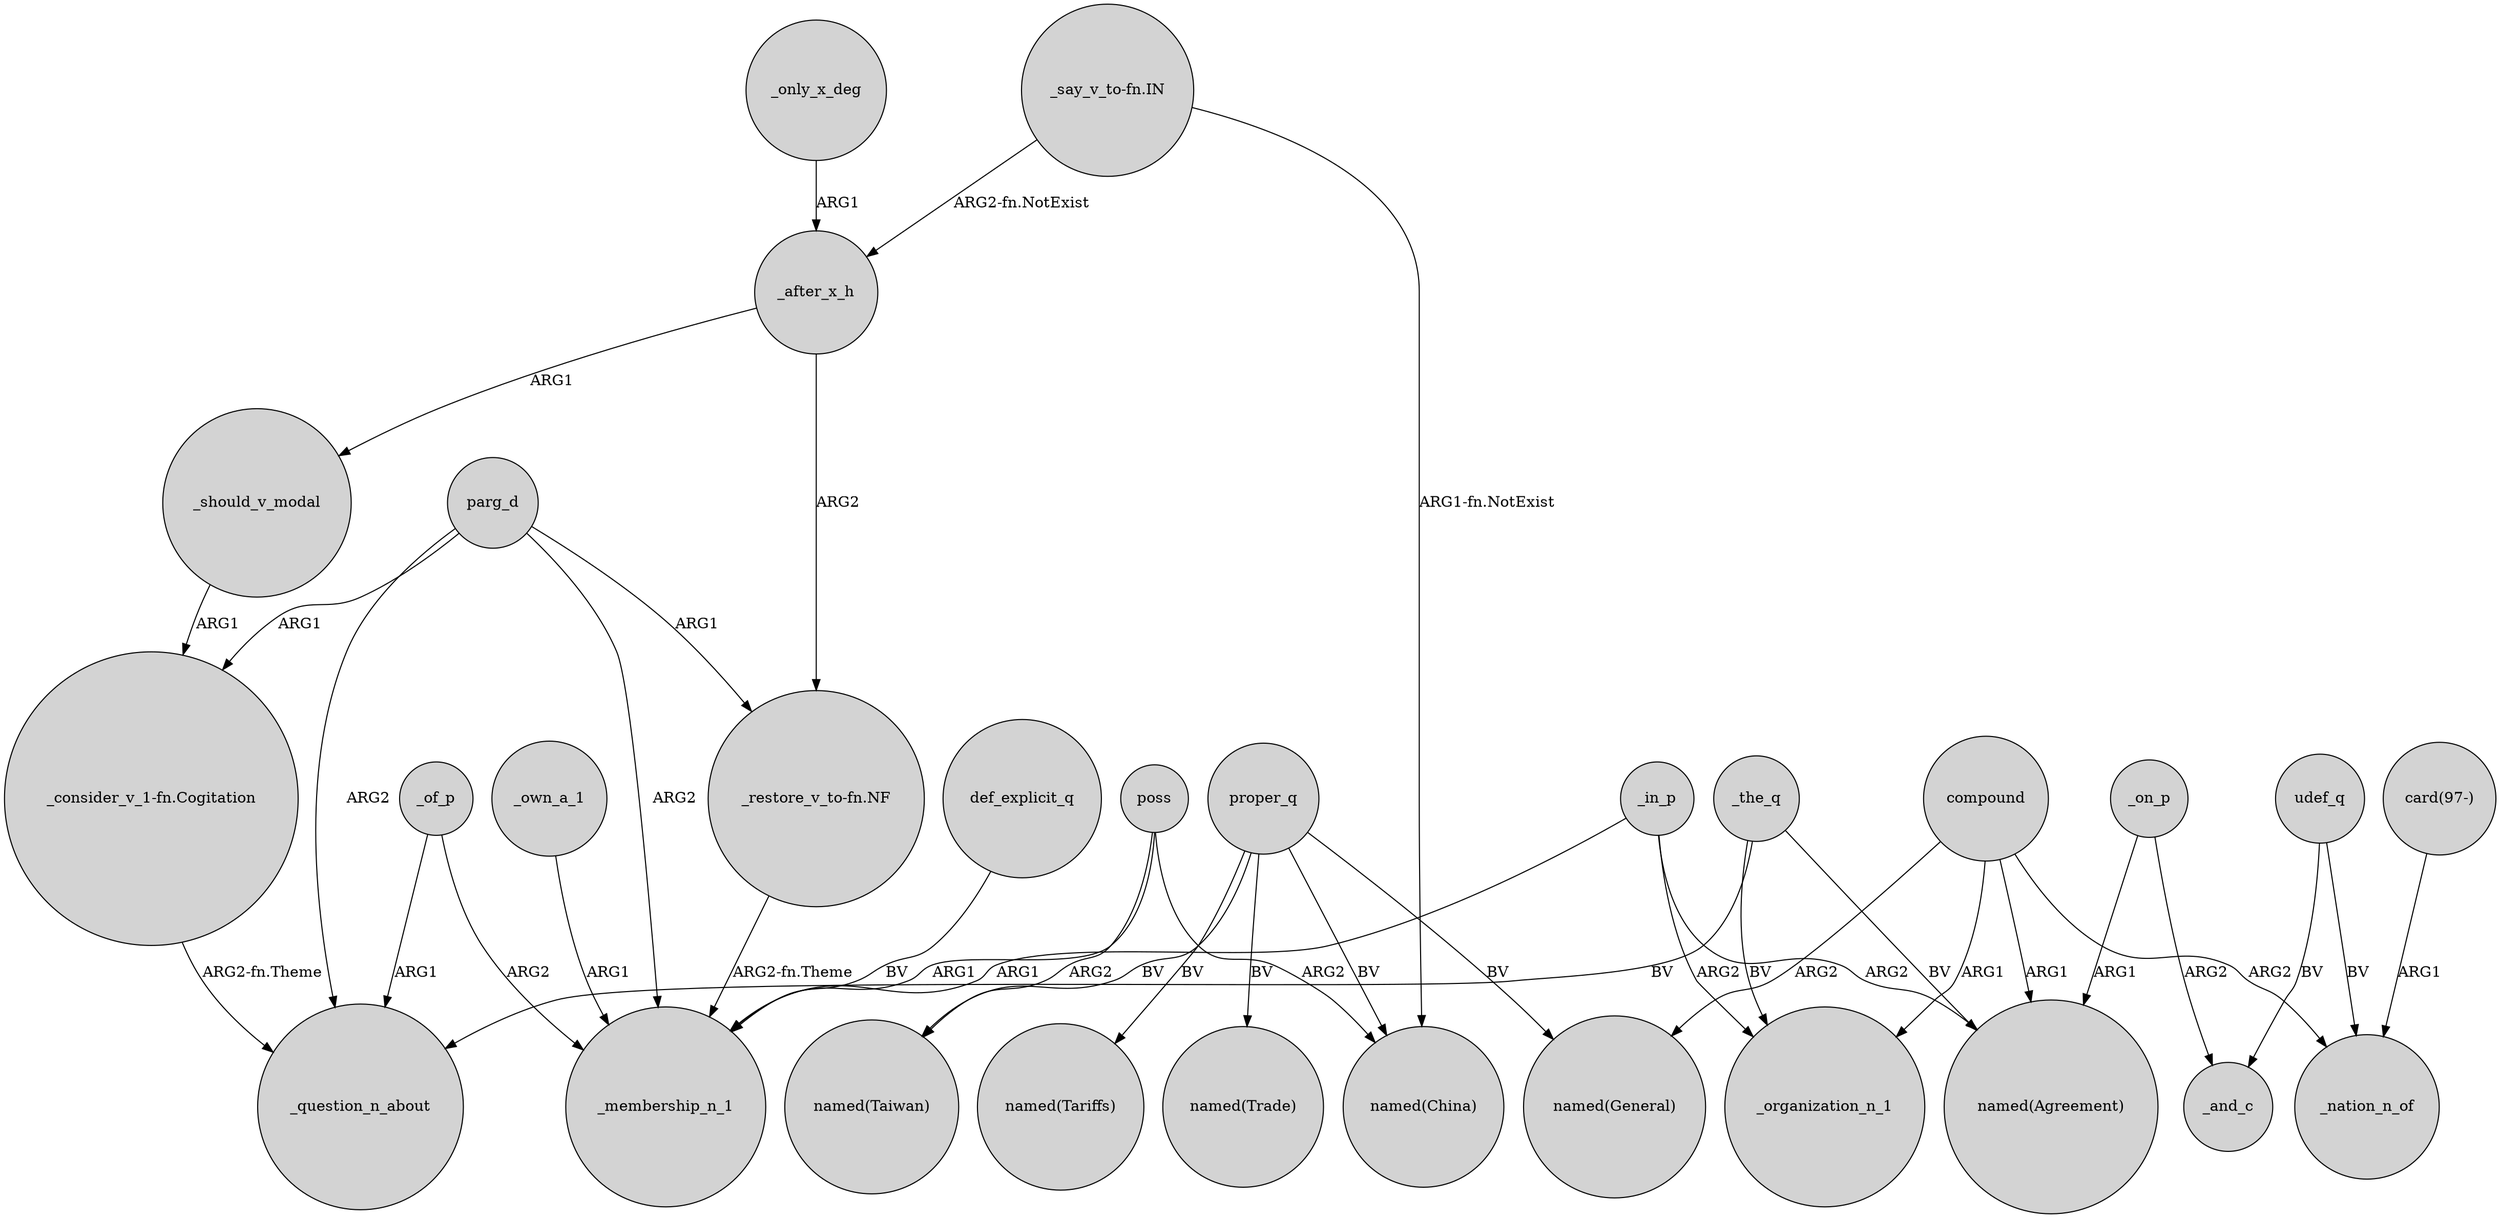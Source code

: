 digraph {
	node [shape=circle style=filled]
	parg_d -> _question_n_about [label=ARG2]
	compound -> _organization_n_1 [label=ARG1]
	"_restore_v_to-fn.NF" -> _membership_n_1 [label="ARG2-fn.Theme"]
	_only_x_deg -> _after_x_h [label=ARG1]
	proper_q -> "named(General)" [label=BV]
	"_say_v_to-fn.IN" -> _after_x_h [label="ARG2-fn.NotExist"]
	proper_q -> "named(Tariffs)" [label=BV]
	compound -> "named(General)" [label=ARG2]
	proper_q -> "named(Trade)" [label=BV]
	"card(97-)" -> _nation_n_of [label=ARG1]
	def_explicit_q -> _membership_n_1 [label=BV]
	poss -> "named(China)" [label=ARG2]
	_on_p -> "named(Agreement)" [label=ARG1]
	compound -> _nation_n_of [label=ARG2]
	"_consider_v_1-fn.Cogitation" -> _question_n_about [label="ARG2-fn.Theme"]
	_in_p -> _membership_n_1 [label=ARG1]
	_own_a_1 -> _membership_n_1 [label=ARG1]
	poss -> "named(Taiwan)" [label=ARG2]
	_the_q -> _organization_n_1 [label=BV]
	udef_q -> _nation_n_of [label=BV]
	_the_q -> "named(Agreement)" [label=BV]
	parg_d -> "_restore_v_to-fn.NF" [label=ARG1]
	parg_d -> _membership_n_1 [label=ARG2]
	_after_x_h -> "_restore_v_to-fn.NF" [label=ARG2]
	proper_q -> "named(China)" [label=BV]
	_of_p -> _question_n_about [label=ARG1]
	compound -> "named(Agreement)" [label=ARG1]
	_on_p -> _and_c [label=ARG2]
	proper_q -> "named(Taiwan)" [label=BV]
	_of_p -> _membership_n_1 [label=ARG2]
	_should_v_modal -> "_consider_v_1-fn.Cogitation" [label=ARG1]
	_after_x_h -> _should_v_modal [label=ARG1]
	_in_p -> _organization_n_1 [label=ARG2]
	poss -> _membership_n_1 [label=ARG1]
	_in_p -> "named(Agreement)" [label=ARG2]
	udef_q -> _and_c [label=BV]
	"_say_v_to-fn.IN" -> "named(China)" [label="ARG1-fn.NotExist"]
	parg_d -> "_consider_v_1-fn.Cogitation" [label=ARG1]
	_the_q -> _question_n_about [label=BV]
}
